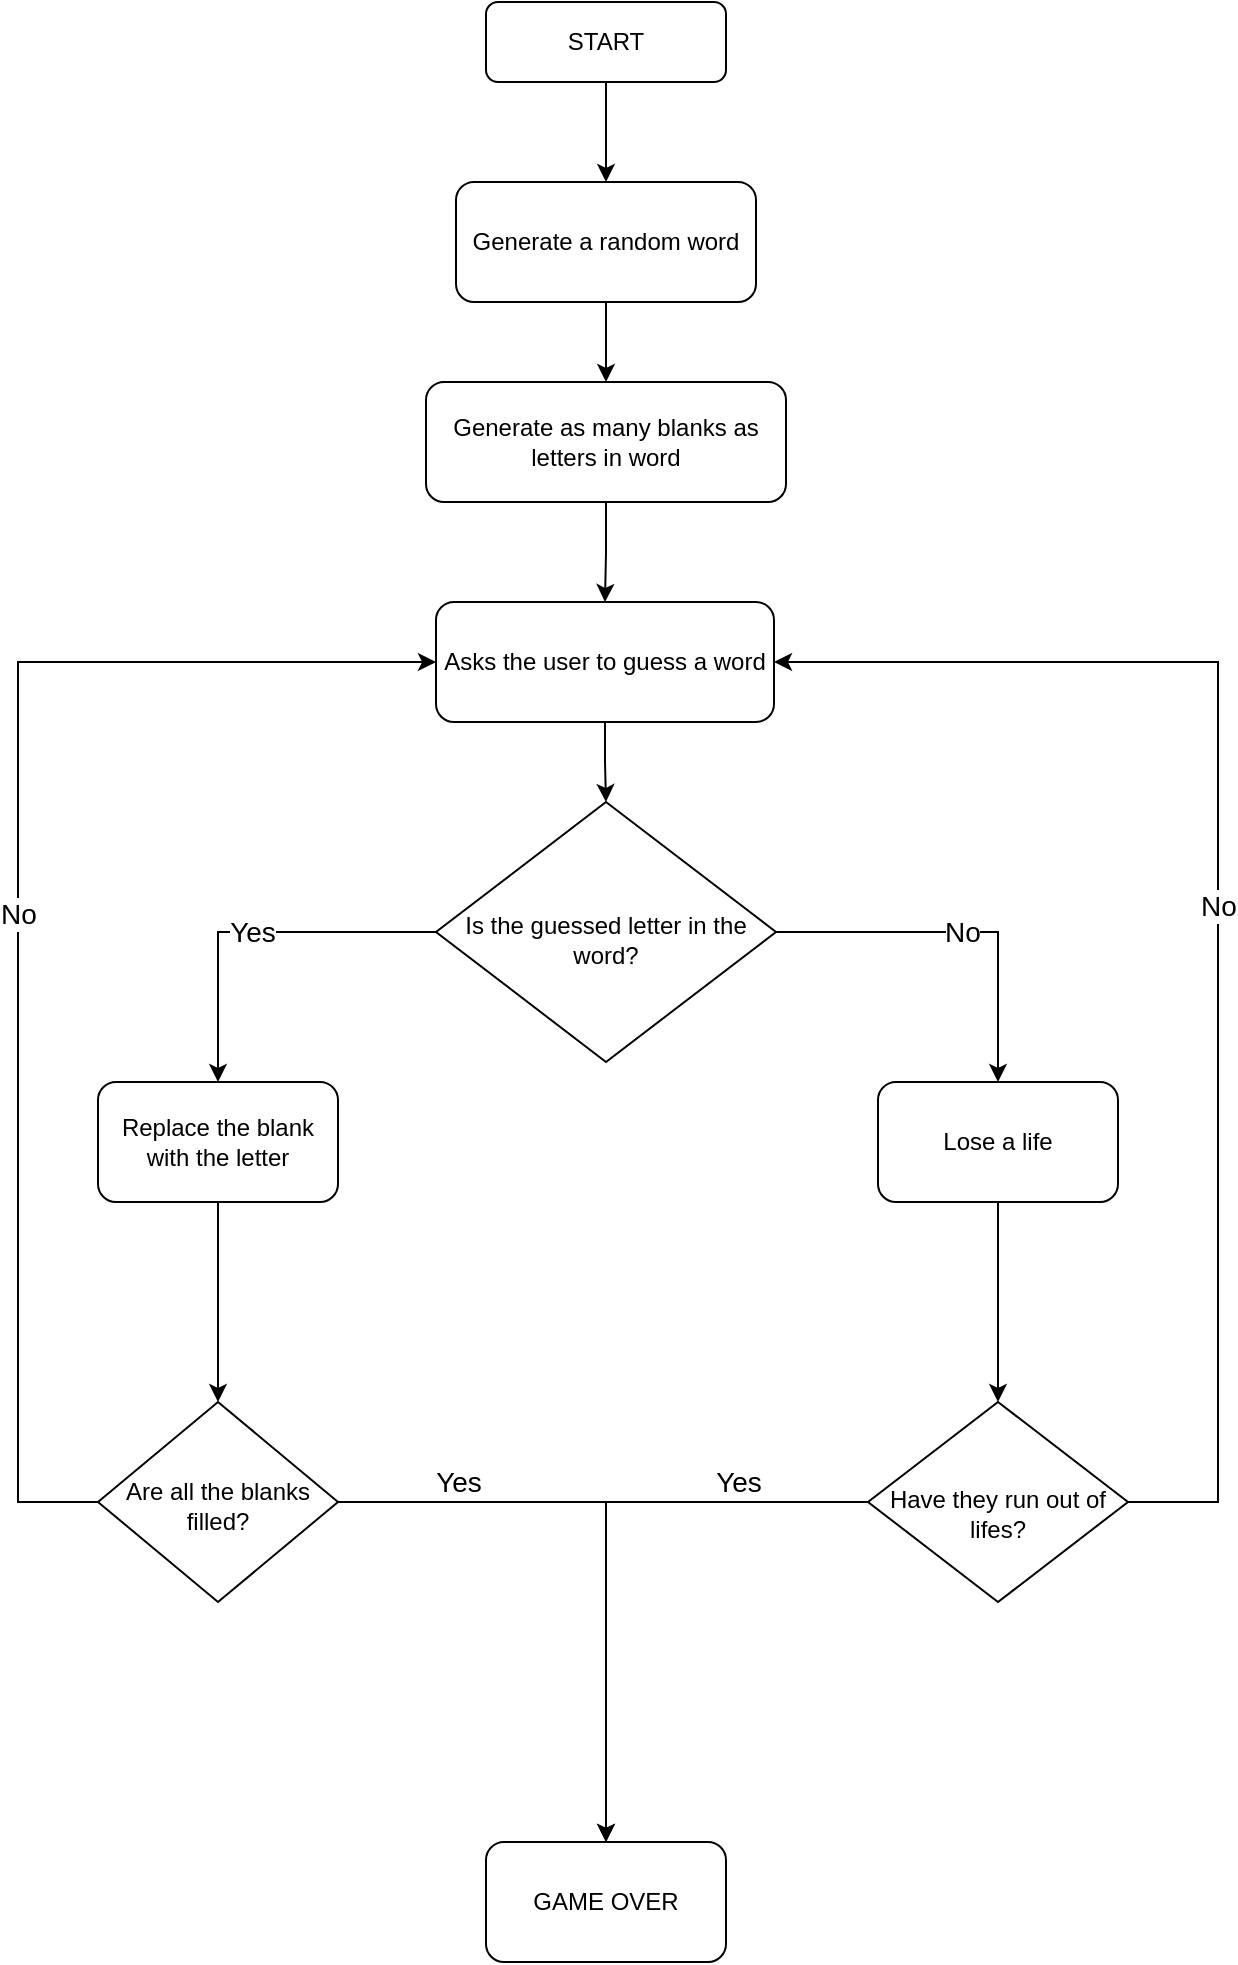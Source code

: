 <mxfile version="16.1.2" type="github">
  <diagram id="C5RBs43oDa-KdzZeNtuy" name="Page-1">
    <mxGraphModel dx="868" dy="482" grid="1" gridSize="10" guides="1" tooltips="1" connect="1" arrows="1" fold="1" page="1" pageScale="1" pageWidth="827" pageHeight="1169" math="0" shadow="0">
      <root>
        <mxCell id="WIyWlLk6GJQsqaUBKTNV-0" />
        <mxCell id="WIyWlLk6GJQsqaUBKTNV-1" parent="WIyWlLk6GJQsqaUBKTNV-0" />
        <mxCell id="d7KhDOHrDwzFdc9Ohjej-25" value="" style="edgeStyle=orthogonalEdgeStyle;rounded=0;orthogonalLoop=1;jettySize=auto;html=1;strokeColor=#000000;" edge="1" parent="WIyWlLk6GJQsqaUBKTNV-1" source="d7KhDOHrDwzFdc9Ohjej-15" target="d7KhDOHrDwzFdc9Ohjej-16">
          <mxGeometry relative="1" as="geometry" />
        </mxCell>
        <mxCell id="d7KhDOHrDwzFdc9Ohjej-15" value="START" style="rounded=1;whiteSpace=wrap;html=1;" vertex="1" parent="WIyWlLk6GJQsqaUBKTNV-1">
          <mxGeometry x="354" y="20" width="120" height="40" as="geometry" />
        </mxCell>
        <mxCell id="d7KhDOHrDwzFdc9Ohjej-27" value="" style="edgeStyle=orthogonalEdgeStyle;rounded=0;orthogonalLoop=1;jettySize=auto;html=1;strokeColor=#000000;" edge="1" parent="WIyWlLk6GJQsqaUBKTNV-1" source="d7KhDOHrDwzFdc9Ohjej-16" target="d7KhDOHrDwzFdc9Ohjej-17">
          <mxGeometry relative="1" as="geometry" />
        </mxCell>
        <mxCell id="d7KhDOHrDwzFdc9Ohjej-16" value="Generate a random word" style="rounded=1;whiteSpace=wrap;html=1;" vertex="1" parent="WIyWlLk6GJQsqaUBKTNV-1">
          <mxGeometry x="339" y="110" width="150" height="60" as="geometry" />
        </mxCell>
        <mxCell id="d7KhDOHrDwzFdc9Ohjej-28" value="" style="edgeStyle=orthogonalEdgeStyle;rounded=0;orthogonalLoop=1;jettySize=auto;html=1;strokeColor=#000000;" edge="1" parent="WIyWlLk6GJQsqaUBKTNV-1" source="d7KhDOHrDwzFdc9Ohjej-17" target="d7KhDOHrDwzFdc9Ohjej-18">
          <mxGeometry relative="1" as="geometry" />
        </mxCell>
        <mxCell id="d7KhDOHrDwzFdc9Ohjej-17" value="Generate as many blanks as letters in word" style="rounded=1;whiteSpace=wrap;html=1;" vertex="1" parent="WIyWlLk6GJQsqaUBKTNV-1">
          <mxGeometry x="324" y="210" width="180" height="60" as="geometry" />
        </mxCell>
        <mxCell id="d7KhDOHrDwzFdc9Ohjej-29" value="" style="edgeStyle=orthogonalEdgeStyle;rounded=0;orthogonalLoop=1;jettySize=auto;html=1;strokeColor=#000000;" edge="1" parent="WIyWlLk6GJQsqaUBKTNV-1" source="d7KhDOHrDwzFdc9Ohjej-18" target="d7KhDOHrDwzFdc9Ohjej-19">
          <mxGeometry relative="1" as="geometry" />
        </mxCell>
        <mxCell id="d7KhDOHrDwzFdc9Ohjej-18" value="Asks the user to guess a word" style="rounded=1;whiteSpace=wrap;html=1;" vertex="1" parent="WIyWlLk6GJQsqaUBKTNV-1">
          <mxGeometry x="329" y="320" width="169" height="60" as="geometry" />
        </mxCell>
        <mxCell id="d7KhDOHrDwzFdc9Ohjej-30" value="&lt;font style=&quot;font-size: 14px&quot;&gt;Yes&lt;/font&gt;" style="edgeStyle=orthogonalEdgeStyle;rounded=0;orthogonalLoop=1;jettySize=auto;html=1;entryX=0.5;entryY=0;entryDx=0;entryDy=0;strokeColor=#000000;fontSize=10;" edge="1" parent="WIyWlLk6GJQsqaUBKTNV-1" source="d7KhDOHrDwzFdc9Ohjej-19" target="d7KhDOHrDwzFdc9Ohjej-20">
          <mxGeometry relative="1" as="geometry" />
        </mxCell>
        <mxCell id="d7KhDOHrDwzFdc9Ohjej-31" value="No" style="edgeStyle=orthogonalEdgeStyle;rounded=0;orthogonalLoop=1;jettySize=auto;html=1;entryX=0.5;entryY=0;entryDx=0;entryDy=0;strokeColor=#000000;fontSize=14;" edge="1" parent="WIyWlLk6GJQsqaUBKTNV-1" source="d7KhDOHrDwzFdc9Ohjej-19" target="d7KhDOHrDwzFdc9Ohjej-21">
          <mxGeometry relative="1" as="geometry" />
        </mxCell>
        <mxCell id="d7KhDOHrDwzFdc9Ohjej-19" value="Is the guessed letter in the word?" style="rhombus;whiteSpace=wrap;html=1;spacingTop=8;" vertex="1" parent="WIyWlLk6GJQsqaUBKTNV-1">
          <mxGeometry x="329" y="420" width="170" height="130" as="geometry" />
        </mxCell>
        <mxCell id="d7KhDOHrDwzFdc9Ohjej-32" value="" style="edgeStyle=orthogonalEdgeStyle;rounded=0;orthogonalLoop=1;jettySize=auto;html=1;labelBackgroundColor=#ffffff;fontSize=14;strokeColor=#000000;" edge="1" parent="WIyWlLk6GJQsqaUBKTNV-1" source="d7KhDOHrDwzFdc9Ohjej-20" target="d7KhDOHrDwzFdc9Ohjej-22">
          <mxGeometry relative="1" as="geometry" />
        </mxCell>
        <mxCell id="d7KhDOHrDwzFdc9Ohjej-20" value="Replace the blank with the letter" style="rounded=1;whiteSpace=wrap;html=1;" vertex="1" parent="WIyWlLk6GJQsqaUBKTNV-1">
          <mxGeometry x="160" y="560" width="120" height="60" as="geometry" />
        </mxCell>
        <mxCell id="d7KhDOHrDwzFdc9Ohjej-33" value="" style="edgeStyle=orthogonalEdgeStyle;rounded=0;orthogonalLoop=1;jettySize=auto;html=1;labelBackgroundColor=#ffffff;fontSize=14;strokeColor=#000000;" edge="1" parent="WIyWlLk6GJQsqaUBKTNV-1" source="d7KhDOHrDwzFdc9Ohjej-21" target="d7KhDOHrDwzFdc9Ohjej-23">
          <mxGeometry relative="1" as="geometry" />
        </mxCell>
        <mxCell id="d7KhDOHrDwzFdc9Ohjej-21" value="Lose a life" style="rounded=1;whiteSpace=wrap;html=1;" vertex="1" parent="WIyWlLk6GJQsqaUBKTNV-1">
          <mxGeometry x="550" y="560" width="120" height="60" as="geometry" />
        </mxCell>
        <mxCell id="d7KhDOHrDwzFdc9Ohjej-34" value="Yes" style="edgeStyle=orthogonalEdgeStyle;rounded=0;orthogonalLoop=1;jettySize=auto;html=1;entryX=0.5;entryY=0;entryDx=0;entryDy=0;labelBackgroundColor=#ffffff;fontSize=14;strokeColor=#000000;" edge="1" parent="WIyWlLk6GJQsqaUBKTNV-1" source="d7KhDOHrDwzFdc9Ohjej-22" target="d7KhDOHrDwzFdc9Ohjej-24">
          <mxGeometry x="-0.605" y="10" relative="1" as="geometry">
            <mxPoint as="offset" />
          </mxGeometry>
        </mxCell>
        <mxCell id="d7KhDOHrDwzFdc9Ohjej-36" value="No" style="edgeStyle=orthogonalEdgeStyle;rounded=0;orthogonalLoop=1;jettySize=auto;html=1;entryX=0;entryY=0.5;entryDx=0;entryDy=0;labelBackgroundColor=#ffffff;fontSize=14;strokeColor=#000000;" edge="1" parent="WIyWlLk6GJQsqaUBKTNV-1" source="d7KhDOHrDwzFdc9Ohjej-22" target="d7KhDOHrDwzFdc9Ohjej-18">
          <mxGeometry relative="1" as="geometry">
            <Array as="points">
              <mxPoint x="120" y="770" />
              <mxPoint x="120" y="350" />
            </Array>
          </mxGeometry>
        </mxCell>
        <mxCell id="d7KhDOHrDwzFdc9Ohjej-22" value="Are all the blanks filled?" style="rhombus;whiteSpace=wrap;html=1;spacingTop=4;" vertex="1" parent="WIyWlLk6GJQsqaUBKTNV-1">
          <mxGeometry x="160" y="720" width="120" height="100" as="geometry" />
        </mxCell>
        <mxCell id="d7KhDOHrDwzFdc9Ohjej-35" value="Yes" style="edgeStyle=orthogonalEdgeStyle;rounded=0;orthogonalLoop=1;jettySize=auto;html=1;entryX=0.5;entryY=0;entryDx=0;entryDy=0;labelBackgroundColor=#ffffff;fontSize=14;strokeColor=#000000;" edge="1" parent="WIyWlLk6GJQsqaUBKTNV-1" source="d7KhDOHrDwzFdc9Ohjej-23" target="d7KhDOHrDwzFdc9Ohjej-24">
          <mxGeometry x="-0.568" y="-10" relative="1" as="geometry">
            <mxPoint as="offset" />
          </mxGeometry>
        </mxCell>
        <mxCell id="d7KhDOHrDwzFdc9Ohjej-37" value="No" style="edgeStyle=orthogonalEdgeStyle;rounded=0;orthogonalLoop=1;jettySize=auto;html=1;entryX=1;entryY=0.5;entryDx=0;entryDy=0;labelBackgroundColor=#ffffff;fontSize=14;strokeColor=#000000;" edge="1" parent="WIyWlLk6GJQsqaUBKTNV-1" source="d7KhDOHrDwzFdc9Ohjej-23" target="d7KhDOHrDwzFdc9Ohjej-18">
          <mxGeometry relative="1" as="geometry">
            <Array as="points">
              <mxPoint x="720" y="770" />
              <mxPoint x="720" y="350" />
            </Array>
          </mxGeometry>
        </mxCell>
        <mxCell id="d7KhDOHrDwzFdc9Ohjej-23" value="Have they run out of lifes?" style="rhombus;whiteSpace=wrap;html=1;spacingTop=12;" vertex="1" parent="WIyWlLk6GJQsqaUBKTNV-1">
          <mxGeometry x="545" y="720" width="130" height="100" as="geometry" />
        </mxCell>
        <mxCell id="d7KhDOHrDwzFdc9Ohjej-24" value="GAME OVER" style="rounded=1;whiteSpace=wrap;html=1;" vertex="1" parent="WIyWlLk6GJQsqaUBKTNV-1">
          <mxGeometry x="354" y="940" width="120" height="60" as="geometry" />
        </mxCell>
      </root>
    </mxGraphModel>
  </diagram>
</mxfile>
